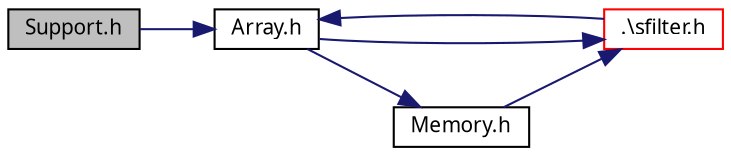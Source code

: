 digraph G
{
  edge [fontname="FreeSans.ttf",fontsize=10,labelfontname="FreeSans.ttf",labelfontsize=10];
  node [fontname="FreeSans.ttf",fontsize=10,shape=record];
  rankdir=LR;
  Node1 [label="Support.h",height=0.2,width=0.4,color="black", fillcolor="grey75", style="filled" fontcolor="black"];
  Node1 -> Node2 [color="midnightblue",fontsize=10,style="solid"];
  Node2 [label="Array.h",height=0.2,width=0.4,color="black", fillcolor="white", style="filled",URL="$_array_8h.html"];
  Node2 -> Node3 [color="midnightblue",fontsize=10,style="solid"];
  Node3 [label=".\\sfilter.h",height=0.2,width=0.4,color="red", fillcolor="white", style="filled",URL="$sfilter_8h.html"];
  Node3 -> Node2 [color="midnightblue",fontsize=10,style="solid"];
  Node2 -> Node4 [color="midnightblue",fontsize=10,style="solid"];
  Node4 [label="Memory.h",height=0.2,width=0.4,color="black", fillcolor="white", style="filled",URL="$_memory_8h.html"];
  Node4 -> Node3 [color="midnightblue",fontsize=10,style="solid"];
}
